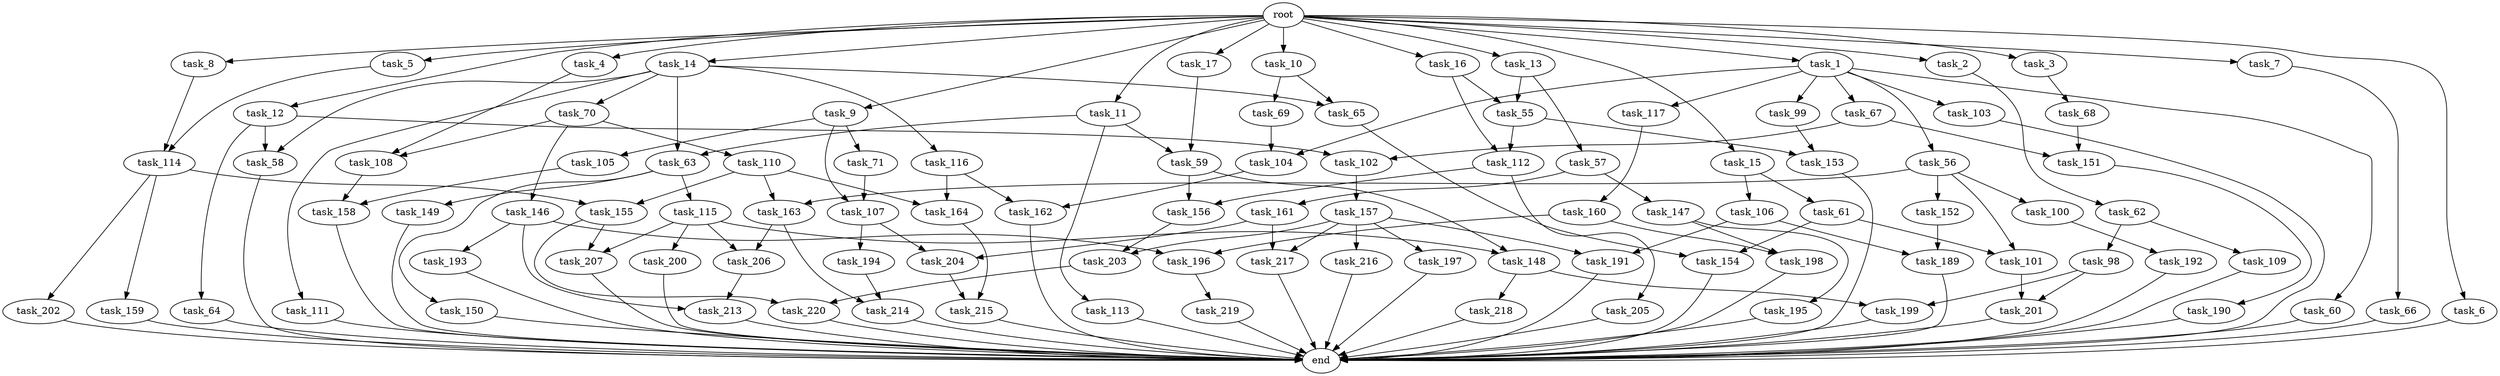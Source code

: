 digraph G {
  task_214 [size="1717986918.400000"];
  task_58 [size="6270652252.160000"];
  task_8 [size="10.240000"];
  end [size="0.000000"];
  task_101 [size="11166914969.600000"];
  task_108 [size="10995116277.760000"];
  task_191 [size="15547781611.520000"];
  task_207 [size="5239860101.120000"];
  task_15 [size="10.240000"];
  task_151 [size="8589934592.000000"];
  task_105 [size="773094113.280000"];
  task_195 [size="1374389534.720000"];
  task_154 [size="4552665333.760000"];
  task_16 [size="10.240000"];
  task_110 [size="5497558138.880000"];
  task_68 [size="5497558138.880000"];
  task_162 [size="6270652252.160000"];
  task_217 [size="10050223472.639999"];
  task_158 [size="8933531975.680000"];
  task_1 [size="10.240000"];
  task_64 [size="773094113.280000"];
  task_160 [size="1374389534.720000"];
  task_11 [size="10.240000"];
  task_156 [size="2491081031.680000"];
  task_100 [size="6957847019.520000"];
  task_62 [size="773094113.280000"];
  task_107 [size="1116691496.960000"];
  task_2 [size="10.240000"];
  task_10 [size="10.240000"];
  task_66 [size="4209067950.080000"];
  task_109 [size="6957847019.520000"];
  task_55 [size="2147483648.000000"];
  task_215 [size="10995116277.760000"];
  task_17 [size="10.240000"];
  task_147 [size="2147483648.000000"];
  task_199 [size="9105330667.520000"];
  task_155 [size="687194767.360000"];
  task_67 [size="8589934592.000000"];
  task_150 [size="6957847019.520000"];
  task_116 [size="5497558138.880000"];
  task_203 [size="7730941132.800000"];
  task_157 [size="6957847019.520000"];
  task_106 [size="343597383.680000"];
  task_218 [size="6957847019.520000"];
  task_200 [size="2147483648.000000"];
  task_194 [size="6957847019.520000"];
  task_197 [size="6957847019.520000"];
  task_114 [size="7301444403.200000"];
  task_149 [size="6957847019.520000"];
  task_104 [size="9964324126.719999"];
  task_9 [size="10.240000"];
  task_148 [size="2491081031.680000"];
  task_159 [size="343597383.680000"];
  task_163 [size="7301444403.200000"];
  task_192 [size="8589934592.000000"];
  task_202 [size="343597383.680000"];
  task_69 [size="4209067950.080000"];
  task_57 [size="1374389534.720000"];
  task_117 [size="8589934592.000000"];
  task_196 [size="9964324126.719999"];
  task_201 [size="4294967296.000000"];
  task_65 [size="9706626088.960001"];
  task_198 [size="9964324126.719999"];
  task_206 [size="3521873182.720000"];
  task_12 [size="10.240000"];
  task_193 [size="1374389534.720000"];
  task_152 [size="6957847019.520000"];
  task_3 [size="10.240000"];
  task_216 [size="6957847019.520000"];
  task_98 [size="6957847019.520000"];
  task_5 [size="10.240000"];
  task_220 [size="4466765987.840000"];
  task_189 [size="8933531975.680000"];
  task_115 [size="6957847019.520000"];
  task_190 [size="6957847019.520000"];
  task_56 [size="8589934592.000000"];
  task_99 [size="8589934592.000000"];
  task_161 [size="2147483648.000000"];
  task_14 [size="10.240000"];
  task_219 [size="5497558138.880000"];
  task_4 [size="10.240000"];
  task_164 [size="1116691496.960000"];
  task_213 [size="2147483648.000000"];
  task_113 [size="773094113.280000"];
  task_112 [size="1546188226.560000"];
  task_153 [size="1116691496.960000"];
  root [size="0.000000"];
  task_102 [size="6270652252.160000"];
  task_59 [size="2920577761.280000"];
  task_60 [size="8589934592.000000"];
  task_70 [size="5497558138.880000"];
  task_6 [size="10.240000"];
  task_103 [size="8589934592.000000"];
  task_146 [size="5497558138.880000"];
  task_13 [size="10.240000"];
  task_61 [size="343597383.680000"];
  task_205 [size="2147483648.000000"];
  task_111 [size="5497558138.880000"];
  task_204 [size="10050223472.639999"];
  task_63 [size="6270652252.160000"];
  task_7 [size="10.240000"];
  task_71 [size="773094113.280000"];

  task_214 -> end [size="1.000000"];
  task_58 -> end [size="1.000000"];
  task_8 -> task_114 [size="301989888.000000"];
  task_101 -> task_201 [size="209715200.000000"];
  task_108 -> task_158 [size="838860800.000000"];
  task_191 -> end [size="1.000000"];
  task_207 -> end [size="1.000000"];
  task_15 -> task_61 [size="33554432.000000"];
  task_15 -> task_106 [size="33554432.000000"];
  task_151 -> task_190 [size="679477248.000000"];
  task_105 -> task_158 [size="33554432.000000"];
  task_195 -> end [size="1.000000"];
  task_154 -> end [size="1.000000"];
  task_16 -> task_55 [size="75497472.000000"];
  task_16 -> task_112 [size="75497472.000000"];
  task_110 -> task_155 [size="33554432.000000"];
  task_110 -> task_163 [size="33554432.000000"];
  task_110 -> task_164 [size="33554432.000000"];
  task_68 -> task_151 [size="301989888.000000"];
  task_162 -> end [size="1.000000"];
  task_217 -> end [size="1.000000"];
  task_158 -> end [size="1.000000"];
  task_1 -> task_104 [size="838860800.000000"];
  task_1 -> task_99 [size="838860800.000000"];
  task_1 -> task_60 [size="838860800.000000"];
  task_1 -> task_103 [size="838860800.000000"];
  task_1 -> task_67 [size="838860800.000000"];
  task_1 -> task_56 [size="838860800.000000"];
  task_1 -> task_117 [size="838860800.000000"];
  task_64 -> end [size="1.000000"];
  task_160 -> task_198 [size="838860800.000000"];
  task_160 -> task_196 [size="838860800.000000"];
  task_11 -> task_59 [size="75497472.000000"];
  task_11 -> task_63 [size="75497472.000000"];
  task_11 -> task_113 [size="75497472.000000"];
  task_156 -> task_203 [size="75497472.000000"];
  task_100 -> task_192 [size="838860800.000000"];
  task_62 -> task_98 [size="679477248.000000"];
  task_62 -> task_109 [size="679477248.000000"];
  task_107 -> task_194 [size="679477248.000000"];
  task_107 -> task_204 [size="679477248.000000"];
  task_2 -> task_62 [size="75497472.000000"];
  task_10 -> task_69 [size="411041792.000000"];
  task_10 -> task_65 [size="411041792.000000"];
  task_66 -> end [size="1.000000"];
  task_109 -> end [size="1.000000"];
  task_55 -> task_153 [size="75497472.000000"];
  task_55 -> task_112 [size="75497472.000000"];
  task_215 -> end [size="1.000000"];
  task_17 -> task_59 [size="209715200.000000"];
  task_147 -> task_198 [size="134217728.000000"];
  task_147 -> task_195 [size="134217728.000000"];
  task_199 -> end [size="1.000000"];
  task_155 -> task_207 [size="301989888.000000"];
  task_155 -> task_220 [size="301989888.000000"];
  task_67 -> task_151 [size="536870912.000000"];
  task_67 -> task_102 [size="536870912.000000"];
  task_150 -> end [size="1.000000"];
  task_116 -> task_162 [size="75497472.000000"];
  task_116 -> task_164 [size="75497472.000000"];
  task_203 -> task_220 [size="134217728.000000"];
  task_157 -> task_197 [size="679477248.000000"];
  task_157 -> task_203 [size="679477248.000000"];
  task_157 -> task_216 [size="679477248.000000"];
  task_157 -> task_217 [size="679477248.000000"];
  task_157 -> task_191 [size="679477248.000000"];
  task_106 -> task_189 [size="838860800.000000"];
  task_106 -> task_191 [size="838860800.000000"];
  task_218 -> end [size="1.000000"];
  task_200 -> end [size="1.000000"];
  task_194 -> task_214 [size="33554432.000000"];
  task_197 -> end [size="1.000000"];
  task_114 -> task_202 [size="33554432.000000"];
  task_114 -> task_155 [size="33554432.000000"];
  task_114 -> task_159 [size="33554432.000000"];
  task_149 -> end [size="1.000000"];
  task_104 -> task_162 [size="536870912.000000"];
  task_9 -> task_107 [size="75497472.000000"];
  task_9 -> task_105 [size="75497472.000000"];
  task_9 -> task_71 [size="75497472.000000"];
  task_148 -> task_218 [size="679477248.000000"];
  task_148 -> task_199 [size="679477248.000000"];
  task_159 -> end [size="1.000000"];
  task_163 -> task_214 [size="134217728.000000"];
  task_163 -> task_206 [size="134217728.000000"];
  task_192 -> end [size="1.000000"];
  task_202 -> end [size="1.000000"];
  task_69 -> task_104 [size="134217728.000000"];
  task_57 -> task_161 [size="209715200.000000"];
  task_57 -> task_147 [size="209715200.000000"];
  task_117 -> task_160 [size="134217728.000000"];
  task_196 -> task_219 [size="536870912.000000"];
  task_201 -> end [size="1.000000"];
  task_65 -> task_154 [size="33554432.000000"];
  task_198 -> end [size="1.000000"];
  task_206 -> task_213 [size="75497472.000000"];
  task_12 -> task_58 [size="75497472.000000"];
  task_12 -> task_102 [size="75497472.000000"];
  task_12 -> task_64 [size="75497472.000000"];
  task_193 -> end [size="1.000000"];
  task_152 -> task_189 [size="33554432.000000"];
  task_3 -> task_68 [size="536870912.000000"];
  task_216 -> end [size="1.000000"];
  task_98 -> task_199 [size="209715200.000000"];
  task_98 -> task_201 [size="209715200.000000"];
  task_5 -> task_114 [size="411041792.000000"];
  task_220 -> end [size="1.000000"];
  task_189 -> end [size="1.000000"];
  task_115 -> task_207 [size="209715200.000000"];
  task_115 -> task_148 [size="209715200.000000"];
  task_115 -> task_200 [size="209715200.000000"];
  task_115 -> task_206 [size="209715200.000000"];
  task_190 -> end [size="1.000000"];
  task_56 -> task_101 [size="679477248.000000"];
  task_56 -> task_152 [size="679477248.000000"];
  task_56 -> task_163 [size="679477248.000000"];
  task_56 -> task_100 [size="679477248.000000"];
  task_99 -> task_153 [size="33554432.000000"];
  task_161 -> task_204 [size="301989888.000000"];
  task_161 -> task_217 [size="301989888.000000"];
  task_14 -> task_116 [size="536870912.000000"];
  task_14 -> task_58 [size="536870912.000000"];
  task_14 -> task_111 [size="536870912.000000"];
  task_14 -> task_63 [size="536870912.000000"];
  task_14 -> task_70 [size="536870912.000000"];
  task_14 -> task_65 [size="536870912.000000"];
  task_219 -> end [size="1.000000"];
  task_4 -> task_108 [size="536870912.000000"];
  task_164 -> task_215 [size="536870912.000000"];
  task_213 -> end [size="1.000000"];
  task_113 -> end [size="1.000000"];
  task_112 -> task_156 [size="209715200.000000"];
  task_112 -> task_205 [size="209715200.000000"];
  task_153 -> end [size="1.000000"];
  root -> task_8 [size="1.000000"];
  root -> task_9 [size="1.000000"];
  root -> task_16 [size="1.000000"];
  root -> task_14 [size="1.000000"];
  root -> task_6 [size="1.000000"];
  root -> task_4 [size="1.000000"];
  root -> task_5 [size="1.000000"];
  root -> task_1 [size="1.000000"];
  root -> task_13 [size="1.000000"];
  root -> task_15 [size="1.000000"];
  root -> task_11 [size="1.000000"];
  root -> task_3 [size="1.000000"];
  root -> task_12 [size="1.000000"];
  root -> task_2 [size="1.000000"];
  root -> task_10 [size="1.000000"];
  root -> task_7 [size="1.000000"];
  root -> task_17 [size="1.000000"];
  task_102 -> task_157 [size="679477248.000000"];
  task_59 -> task_156 [size="33554432.000000"];
  task_59 -> task_148 [size="33554432.000000"];
  task_60 -> end [size="1.000000"];
  task_70 -> task_108 [size="536870912.000000"];
  task_70 -> task_110 [size="536870912.000000"];
  task_70 -> task_146 [size="536870912.000000"];
  task_6 -> end [size="1.000000"];
  task_103 -> end [size="1.000000"];
  task_146 -> task_193 [size="134217728.000000"];
  task_146 -> task_213 [size="134217728.000000"];
  task_146 -> task_196 [size="134217728.000000"];
  task_13 -> task_57 [size="134217728.000000"];
  task_13 -> task_55 [size="134217728.000000"];
  task_61 -> task_101 [size="411041792.000000"];
  task_61 -> task_154 [size="411041792.000000"];
  task_205 -> end [size="1.000000"];
  task_111 -> end [size="1.000000"];
  task_204 -> task_215 [size="536870912.000000"];
  task_63 -> task_115 [size="679477248.000000"];
  task_63 -> task_149 [size="679477248.000000"];
  task_63 -> task_150 [size="679477248.000000"];
  task_7 -> task_66 [size="411041792.000000"];
  task_71 -> task_107 [size="33554432.000000"];
}
